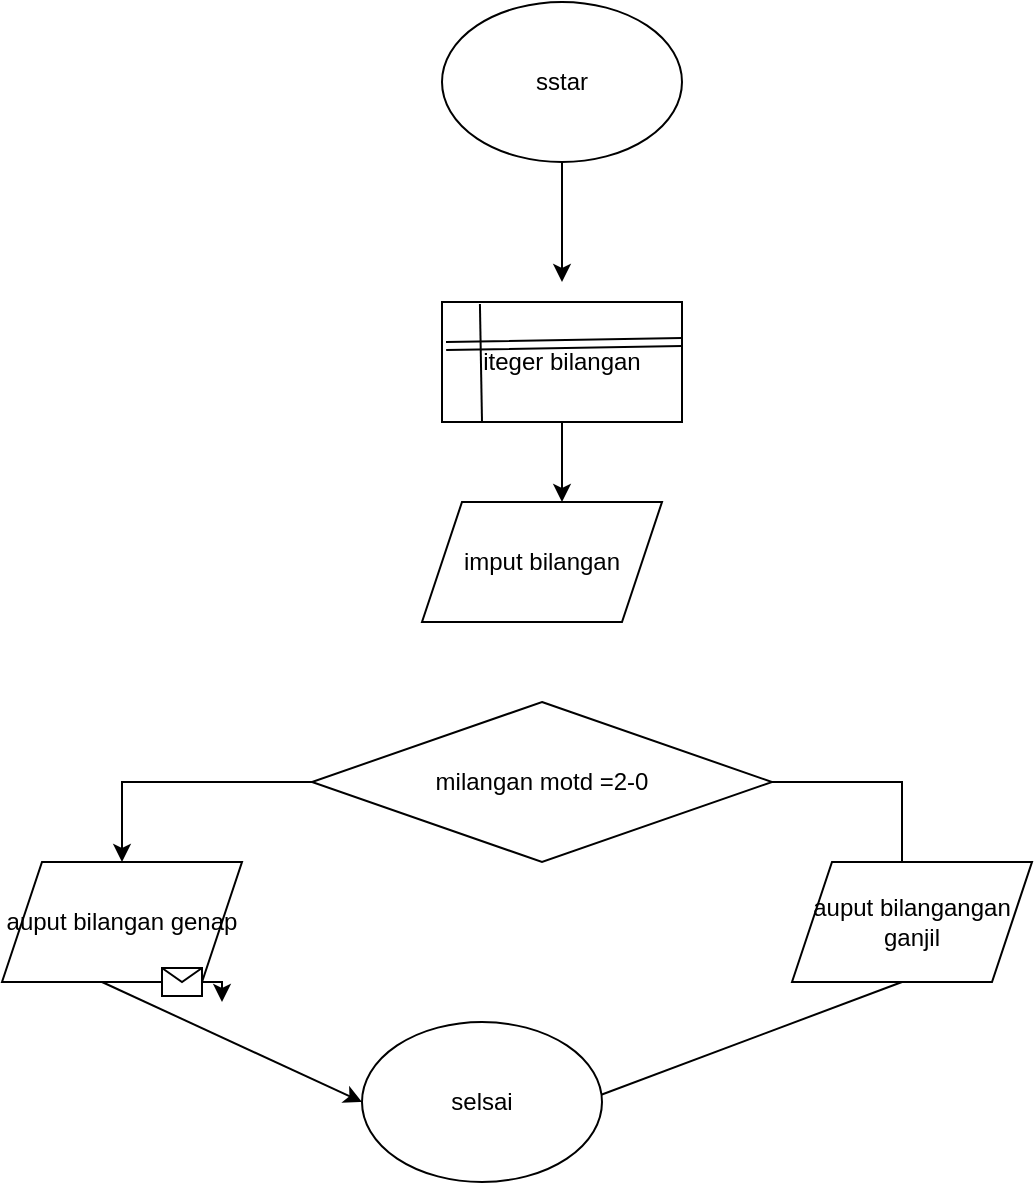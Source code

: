 <mxfile version="22.0.4" type="github">
  <diagram name="Page-1" id="T73EhuHPDYEbBQ5OwxMP">
    <mxGraphModel dx="880" dy="470" grid="1" gridSize="10" guides="1" tooltips="1" connect="1" arrows="1" fold="1" page="1" pageScale="1" pageWidth="850" pageHeight="1100" math="0" shadow="0">
      <root>
        <mxCell id="0" />
        <mxCell id="1" parent="0" />
        <mxCell id="xik5bfVE5nxxERrrn4WG-16" value="imput bilangan" style="shape=parallelogram;perimeter=parallelogramPerimeter;whiteSpace=wrap;html=1;fixedSize=1;" vertex="1" parent="1">
          <mxGeometry x="240" y="260" width="120" height="60" as="geometry" />
        </mxCell>
        <mxCell id="xik5bfVE5nxxERrrn4WG-11" value="" style="endArrow=classic;html=1;rounded=0;" edge="1" parent="1">
          <mxGeometry width="50" height="50" relative="1" as="geometry">
            <mxPoint x="310" y="90" as="sourcePoint" />
            <mxPoint x="310" y="150" as="targetPoint" />
          </mxGeometry>
        </mxCell>
        <mxCell id="xik5bfVE5nxxERrrn4WG-12" value="sstar" style="ellipse;whiteSpace=wrap;html=1;" vertex="1" parent="1">
          <mxGeometry x="250" y="10" width="120" height="80" as="geometry" />
        </mxCell>
        <mxCell id="xik5bfVE5nxxERrrn4WG-15" value="" style="endArrow=classic;html=1;rounded=0;" edge="1" parent="1">
          <mxGeometry width="50" height="50" relative="1" as="geometry">
            <mxPoint x="310" y="210" as="sourcePoint" />
            <mxPoint x="310" y="260" as="targetPoint" />
          </mxGeometry>
        </mxCell>
        <mxCell id="xik5bfVE5nxxERrrn4WG-19" value="iteger bilangan" style="rounded=0;whiteSpace=wrap;html=1;" vertex="1" parent="1">
          <mxGeometry x="250" y="160" width="120" height="60" as="geometry" />
        </mxCell>
        <mxCell id="xik5bfVE5nxxERrrn4WG-20" value="" style="endArrow=none;html=1;rounded=0;entryX=0.158;entryY=0.017;entryDx=0;entryDy=0;entryPerimeter=0;" edge="1" parent="1" target="xik5bfVE5nxxERrrn4WG-19">
          <mxGeometry width="50" height="50" relative="1" as="geometry">
            <mxPoint x="270" y="220" as="sourcePoint" />
            <mxPoint x="270" y="140" as="targetPoint" />
          </mxGeometry>
        </mxCell>
        <mxCell id="xik5bfVE5nxxERrrn4WG-21" value="" style="shape=link;html=1;rounded=0;exitX=0.017;exitY=0.367;exitDx=0;exitDy=0;exitPerimeter=0;" edge="1" parent="1" source="xik5bfVE5nxxERrrn4WG-19">
          <mxGeometry width="100" relative="1" as="geometry">
            <mxPoint x="270" y="180" as="sourcePoint" />
            <mxPoint x="370" y="180" as="targetPoint" />
          </mxGeometry>
        </mxCell>
        <mxCell id="xik5bfVE5nxxERrrn4WG-23" style="edgeStyle=orthogonalEdgeStyle;rounded=0;orthogonalLoop=1;jettySize=auto;html=1;exitX=1;exitY=0.5;exitDx=0;exitDy=0;" edge="1" parent="1" source="xik5bfVE5nxxERrrn4WG-22">
          <mxGeometry relative="1" as="geometry">
            <mxPoint x="480" y="440" as="targetPoint" />
            <mxPoint x="460" y="400" as="sourcePoint" />
            <Array as="points">
              <mxPoint x="480" y="400" />
              <mxPoint x="480" y="441" />
            </Array>
          </mxGeometry>
        </mxCell>
        <mxCell id="xik5bfVE5nxxERrrn4WG-24" style="edgeStyle=orthogonalEdgeStyle;rounded=0;orthogonalLoop=1;jettySize=auto;html=1;exitX=0;exitY=0.5;exitDx=0;exitDy=0;entryX=0.5;entryY=0;entryDx=0;entryDy=0;" edge="1" parent="1" source="xik5bfVE5nxxERrrn4WG-22" target="xik5bfVE5nxxERrrn4WG-26">
          <mxGeometry relative="1" as="geometry">
            <mxPoint x="110" y="400" as="targetPoint" />
          </mxGeometry>
        </mxCell>
        <mxCell id="xik5bfVE5nxxERrrn4WG-22" value="milangan motd =2-0" style="rhombus;whiteSpace=wrap;html=1;" vertex="1" parent="1">
          <mxGeometry x="185" y="360" width="230" height="80" as="geometry" />
        </mxCell>
        <mxCell id="xik5bfVE5nxxERrrn4WG-26" value="auput bilangan genap" style="shape=parallelogram;perimeter=parallelogramPerimeter;whiteSpace=wrap;html=1;fixedSize=1;" vertex="1" parent="1">
          <mxGeometry x="30" y="440" width="120" height="60" as="geometry" />
        </mxCell>
        <mxCell id="xik5bfVE5nxxERrrn4WG-29" value="&lt;div&gt;auput bilangangan&lt;/div&gt;&lt;div&gt;ganjil&lt;br&gt;&lt;/div&gt;" style="shape=parallelogram;perimeter=parallelogramPerimeter;whiteSpace=wrap;html=1;fixedSize=1;" vertex="1" parent="1">
          <mxGeometry x="425" y="440" width="120" height="60" as="geometry" />
        </mxCell>
        <mxCell id="xik5bfVE5nxxERrrn4WG-30" value="" style="endArrow=classic;html=1;rounded=0;" edge="1" parent="1">
          <mxGeometry relative="1" as="geometry">
            <mxPoint x="90" y="500" as="sourcePoint" />
            <mxPoint x="140" y="510" as="targetPoint" />
            <Array as="points">
              <mxPoint x="140" y="500" />
            </Array>
          </mxGeometry>
        </mxCell>
        <mxCell id="xik5bfVE5nxxERrrn4WG-31" value="" style="shape=message;html=1;outlineConnect=0;" vertex="1" parent="xik5bfVE5nxxERrrn4WG-30">
          <mxGeometry width="20" height="14" relative="1" as="geometry">
            <mxPoint x="-10" y="-7" as="offset" />
          </mxGeometry>
        </mxCell>
        <mxCell id="xik5bfVE5nxxERrrn4WG-34" value="" style="endArrow=classic;html=1;rounded=0;" edge="1" parent="1">
          <mxGeometry width="50" height="50" relative="1" as="geometry">
            <mxPoint x="80" y="500" as="sourcePoint" />
            <mxPoint x="210" y="560" as="targetPoint" />
          </mxGeometry>
        </mxCell>
        <mxCell id="xik5bfVE5nxxERrrn4WG-35" value="" style="endArrow=classic;html=1;rounded=0;" edge="1" parent="1">
          <mxGeometry width="50" height="50" relative="1" as="geometry">
            <mxPoint x="480" y="500" as="sourcePoint" />
            <mxPoint x="320" y="560" as="targetPoint" />
          </mxGeometry>
        </mxCell>
        <mxCell id="xik5bfVE5nxxERrrn4WG-36" value="selsai" style="ellipse;whiteSpace=wrap;html=1;" vertex="1" parent="1">
          <mxGeometry x="210" y="520" width="120" height="80" as="geometry" />
        </mxCell>
      </root>
    </mxGraphModel>
  </diagram>
</mxfile>
